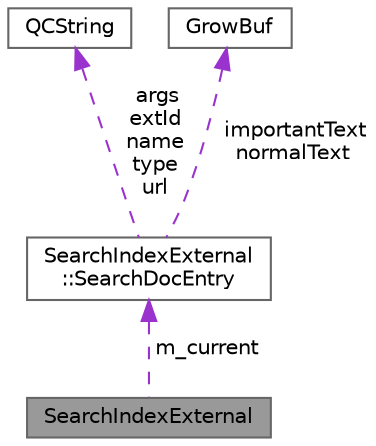 digraph "SearchIndexExternal"
{
 // INTERACTIVE_SVG=YES
 // LATEX_PDF_SIZE
  bgcolor="transparent";
  edge [fontname=Helvetica,fontsize=10,labelfontname=Helvetica,labelfontsize=10];
  node [fontname=Helvetica,fontsize=10,shape=box,height=0.2,width=0.4];
  Node1 [label="SearchIndexExternal",height=0.2,width=0.4,color="gray40", fillcolor="grey60", style="filled", fontcolor="black",tooltip="Writes search index that should be used with an externally provided search engine,..."];
  Node2 -> Node1 [dir="back",color="darkorchid3",style="dashed",label=" m_current" ];
  Node2 [label="SearchIndexExternal\l::SearchDocEntry",height=0.2,width=0.4,color="gray40", fillcolor="white", style="filled",URL="$d4/d7c/struct_search_index_external_1_1_search_doc_entry.html",tooltip=" "];
  Node3 -> Node2 [dir="back",color="darkorchid3",style="dashed",label=" args\nextId\nname\ntype\nurl" ];
  Node3 [label="QCString",height=0.2,width=0.4,color="gray40", fillcolor="white", style="filled",URL="$d9/d45/class_q_c_string.html",tooltip="This is an alternative implementation of QCString."];
  Node4 -> Node2 [dir="back",color="darkorchid3",style="dashed",label=" importantText\nnormalText" ];
  Node4 [label="GrowBuf",height=0.2,width=0.4,color="gray40", fillcolor="white", style="filled",URL="$d8/d33/class_grow_buf.html",tooltip="Class representing a string buffer optimised for growing."];
}
